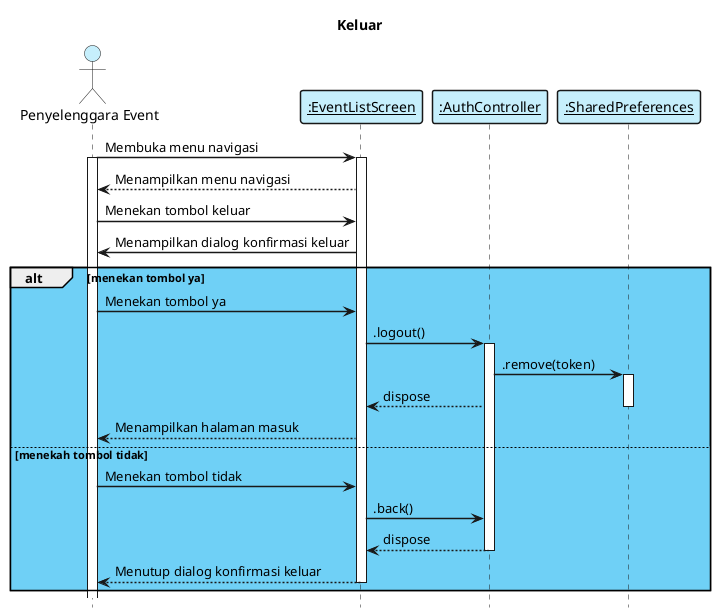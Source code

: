 @startuml "sequence_diagram_masuk"

    title "Keluar"
    hide footbox
    skinparam  shadowing false
    skinparam sequence {    
        ArrowThickness 1.5
        ActorFontName Century Gothic
        ActorBackgroundColor  #C6EFFC
        ArrowFontName Century Gothic
        ParticipantBorderThickness 1.5
        ParticipantBackgroundColor #C6EFFC
    }

    ' frontend component
    actor "Penyelenggara Event" as eo   
    participant "__:EventListScreen__" as view1
    participant "__:AuthController__" as controller1
    participant "__:SharedPreferences__" as prefs
    
    eo -> view1: Membuka menu navigasi
    activate eo
    activate view1
    view1 --> eo: Menampilkan menu navigasi
    eo -> view1: Menekan tombol keluar
    view1 -> eo: Menampilkan dialog konfirmasi keluar
    alt #6fd0f6 menekan tombol ya
        eo -> view1: Menekan tombol ya
        view1 -> controller1: .logout()
        activate controller1
        controller1 -> prefs: .remove(token)
        activate prefs
        controller1 --> view1: dispose
        deactivate 
        view1 --> eo: Menampilkan halaman masuk
    else menekah tombol tidak
        eo -> view1: Menekan tombol tidak
        view1 -> controller1: .back()
        controller1 --> view1: dispose
        deactivate
        view1 --> eo: Menutup dialog konfirmasi keluar
        deactivate
    end
    
    
@enduml